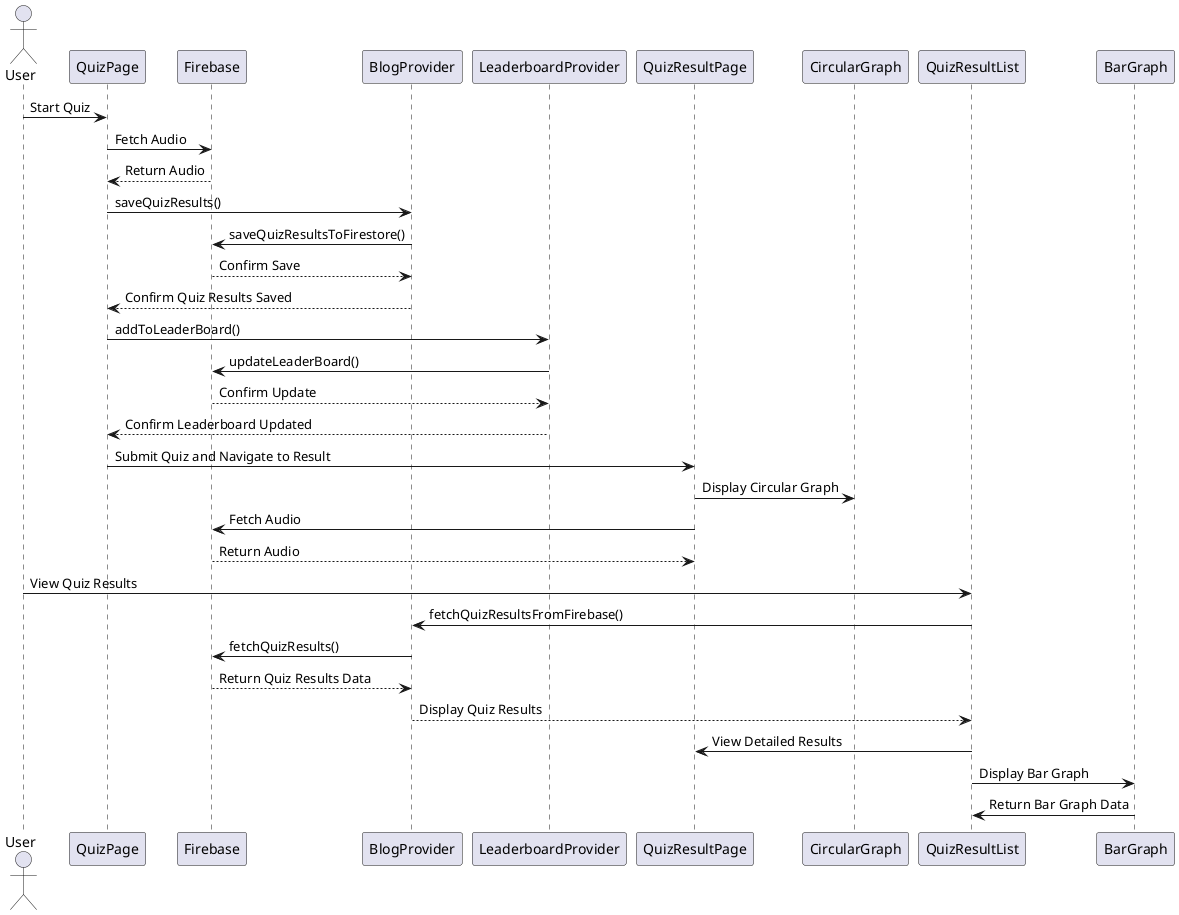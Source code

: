 @startuml

actor User

User -> QuizPage: Start Quiz
QuizPage -> Firebase: Fetch Audio
Firebase --> QuizPage: Return Audio

QuizPage -> BlogProvider: saveQuizResults()
BlogProvider -> Firebase: saveQuizResultsToFirestore()
Firebase --> BlogProvider: Confirm Save
BlogProvider --> QuizPage: Confirm Quiz Results Saved

QuizPage -> LeaderboardProvider: addToLeaderBoard()
LeaderboardProvider -> Firebase: updateLeaderBoard()
Firebase --> LeaderboardProvider: Confirm Update
LeaderboardProvider --> QuizPage: Confirm Leaderboard Updated

QuizPage -> QuizResultPage: Submit Quiz and Navigate to Result
QuizResultPage -> CircularGraph: Display Circular Graph

QuizResultPage -> Firebase: Fetch Audio
Firebase --> QuizResultPage: Return Audio

User -> QuizResultList: View Quiz Results
QuizResultList -> BlogProvider: fetchQuizResultsFromFirebase()
BlogProvider -> Firebase: fetchQuizResults()
Firebase --> BlogProvider: Return Quiz Results Data
BlogProvider --> QuizResultList: Display Quiz Results

QuizResultList -> QuizResultPage: View Detailed Results

QuizResultList -> BarGraph: Display Bar Graph
BarGraph -> QuizResultList: Return Bar Graph Data

@enduml
